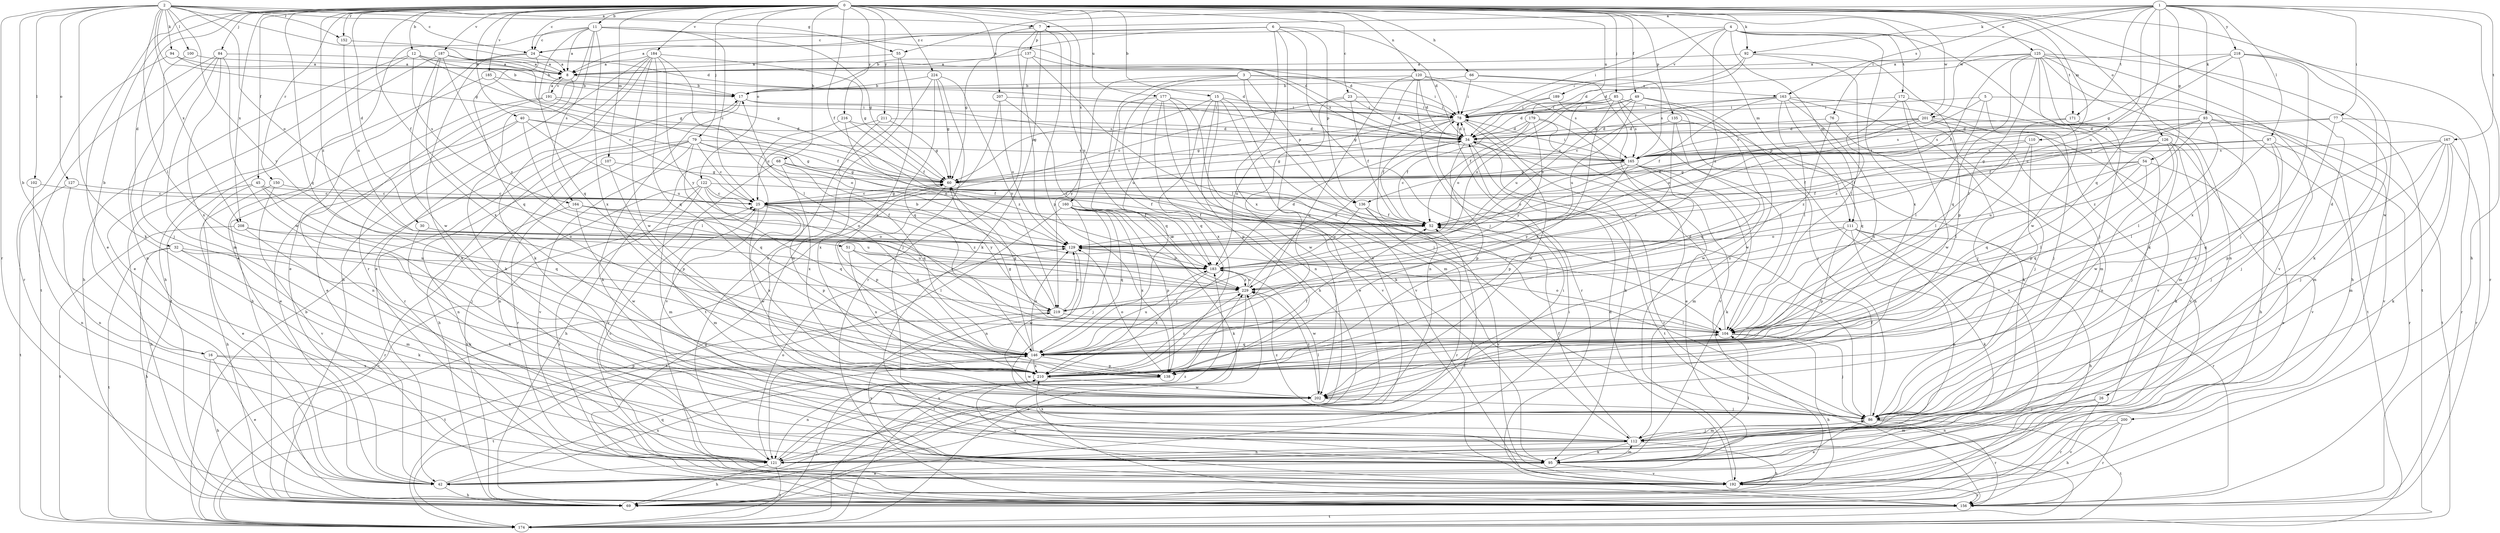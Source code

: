 strict digraph  {
0;
1;
2;
3;
4;
5;
6;
7;
8;
11;
12;
15;
16;
17;
23;
24;
25;
26;
30;
32;
34;
40;
42;
45;
49;
51;
52;
54;
55;
60;
66;
68;
69;
76;
77;
78;
79;
84;
85;
86;
92;
93;
94;
95;
97;
100;
102;
104;
107;
110;
111;
112;
120;
121;
122;
125;
126;
127;
129;
135;
136;
137;
138;
146;
150;
152;
156;
160;
163;
164;
165;
167;
171;
172;
174;
177;
179;
183;
184;
185;
187;
189;
191;
192;
200;
201;
202;
207;
208;
210;
211;
216;
218;
219;
224;
229;
0 -> 11  [label=b];
0 -> 12  [label=b];
0 -> 15  [label=b];
0 -> 16  [label=b];
0 -> 23  [label=c];
0 -> 24  [label=c];
0 -> 26  [label=d];
0 -> 30  [label=d];
0 -> 32  [label=d];
0 -> 40  [label=e];
0 -> 42  [label=e];
0 -> 45  [label=f];
0 -> 49  [label=f];
0 -> 51  [label=f];
0 -> 52  [label=f];
0 -> 66  [label=h];
0 -> 68  [label=h];
0 -> 76  [label=i];
0 -> 79  [label=j];
0 -> 84  [label=j];
0 -> 85  [label=j];
0 -> 92  [label=k];
0 -> 107  [label=m];
0 -> 110  [label=m];
0 -> 111  [label=m];
0 -> 120  [label=n];
0 -> 122  [label=o];
0 -> 125  [label=o];
0 -> 126  [label=o];
0 -> 135  [label=p];
0 -> 146  [label=q];
0 -> 150  [label=r];
0 -> 152  [label=r];
0 -> 160  [label=s];
0 -> 177  [label=u];
0 -> 179  [label=u];
0 -> 184  [label=v];
0 -> 185  [label=v];
0 -> 187  [label=v];
0 -> 200  [label=w];
0 -> 201  [label=w];
0 -> 207  [label=x];
0 -> 208  [label=x];
0 -> 211  [label=y];
0 -> 216  [label=y];
0 -> 224  [label=z];
0 -> 229  [label=z];
1 -> 7  [label=a];
1 -> 54  [label=g];
1 -> 55  [label=g];
1 -> 69  [label=h];
1 -> 77  [label=i];
1 -> 92  [label=k];
1 -> 93  [label=k];
1 -> 97  [label=l];
1 -> 146  [label=q];
1 -> 163  [label=s];
1 -> 167  [label=t];
1 -> 171  [label=t];
1 -> 183  [label=u];
1 -> 201  [label=w];
1 -> 218  [label=y];
2 -> 7  [label=a];
2 -> 16  [label=b];
2 -> 24  [label=c];
2 -> 34  [label=d];
2 -> 55  [label=g];
2 -> 60  [label=g];
2 -> 94  [label=k];
2 -> 95  [label=k];
2 -> 100  [label=l];
2 -> 102  [label=l];
2 -> 104  [label=l];
2 -> 127  [label=o];
2 -> 129  [label=o];
2 -> 152  [label=r];
2 -> 156  [label=r];
2 -> 208  [label=x];
2 -> 219  [label=y];
3 -> 69  [label=h];
3 -> 78  [label=i];
3 -> 86  [label=j];
3 -> 121  [label=n];
3 -> 136  [label=p];
3 -> 163  [label=s];
3 -> 219  [label=y];
4 -> 24  [label=c];
4 -> 78  [label=i];
4 -> 95  [label=k];
4 -> 111  [label=m];
4 -> 171  [label=t];
4 -> 172  [label=t];
4 -> 189  [label=v];
4 -> 210  [label=x];
4 -> 229  [label=z];
5 -> 78  [label=i];
5 -> 86  [label=j];
5 -> 104  [label=l];
5 -> 136  [label=p];
5 -> 174  [label=t];
6 -> 8  [label=a];
6 -> 17  [label=b];
6 -> 24  [label=c];
6 -> 34  [label=d];
6 -> 42  [label=e];
6 -> 86  [label=j];
6 -> 136  [label=p];
6 -> 210  [label=x];
7 -> 60  [label=g];
7 -> 95  [label=k];
7 -> 129  [label=o];
7 -> 137  [label=p];
7 -> 138  [label=p];
7 -> 183  [label=u];
8 -> 17  [label=b];
8 -> 95  [label=k];
8 -> 191  [label=v];
11 -> 8  [label=a];
11 -> 24  [label=c];
11 -> 25  [label=c];
11 -> 34  [label=d];
11 -> 42  [label=e];
11 -> 60  [label=g];
11 -> 146  [label=q];
11 -> 156  [label=r];
11 -> 164  [label=s];
11 -> 210  [label=x];
12 -> 8  [label=a];
12 -> 17  [label=b];
12 -> 42  [label=e];
12 -> 60  [label=g];
12 -> 69  [label=h];
12 -> 164  [label=s];
15 -> 42  [label=e];
15 -> 60  [label=g];
15 -> 78  [label=i];
15 -> 86  [label=j];
15 -> 138  [label=p];
15 -> 146  [label=q];
15 -> 192  [label=v];
16 -> 42  [label=e];
16 -> 69  [label=h];
16 -> 138  [label=p];
16 -> 210  [label=x];
17 -> 78  [label=i];
17 -> 95  [label=k];
17 -> 156  [label=r];
17 -> 165  [label=s];
23 -> 25  [label=c];
23 -> 34  [label=d];
23 -> 52  [label=f];
23 -> 78  [label=i];
23 -> 202  [label=w];
24 -> 8  [label=a];
24 -> 42  [label=e];
24 -> 95  [label=k];
24 -> 146  [label=q];
25 -> 52  [label=f];
25 -> 60  [label=g];
25 -> 112  [label=m];
25 -> 138  [label=p];
25 -> 146  [label=q];
25 -> 202  [label=w];
25 -> 210  [label=x];
26 -> 86  [label=j];
26 -> 121  [label=n];
26 -> 156  [label=r];
30 -> 95  [label=k];
30 -> 129  [label=o];
32 -> 69  [label=h];
32 -> 95  [label=k];
32 -> 112  [label=m];
32 -> 174  [label=t];
32 -> 183  [label=u];
34 -> 60  [label=g];
34 -> 78  [label=i];
34 -> 138  [label=p];
34 -> 156  [label=r];
34 -> 165  [label=s];
34 -> 174  [label=t];
40 -> 34  [label=d];
40 -> 42  [label=e];
40 -> 104  [label=l];
40 -> 121  [label=n];
40 -> 129  [label=o];
40 -> 183  [label=u];
42 -> 69  [label=h];
42 -> 146  [label=q];
42 -> 210  [label=x];
45 -> 25  [label=c];
45 -> 42  [label=e];
45 -> 69  [label=h];
45 -> 86  [label=j];
45 -> 146  [label=q];
49 -> 34  [label=d];
49 -> 78  [label=i];
49 -> 129  [label=o];
49 -> 183  [label=u];
49 -> 192  [label=v];
49 -> 202  [label=w];
51 -> 104  [label=l];
51 -> 183  [label=u];
51 -> 210  [label=x];
51 -> 229  [label=z];
52 -> 129  [label=o];
54 -> 42  [label=e];
54 -> 52  [label=f];
54 -> 60  [label=g];
54 -> 104  [label=l];
54 -> 146  [label=q];
54 -> 183  [label=u];
55 -> 8  [label=a];
55 -> 121  [label=n];
55 -> 210  [label=x];
60 -> 25  [label=c];
60 -> 138  [label=p];
66 -> 17  [label=b];
66 -> 78  [label=i];
66 -> 165  [label=s];
66 -> 192  [label=v];
68 -> 52  [label=f];
68 -> 60  [label=g];
68 -> 69  [label=h];
68 -> 146  [label=q];
68 -> 192  [label=v];
68 -> 210  [label=x];
69 -> 52  [label=f];
69 -> 78  [label=i];
76 -> 34  [label=d];
76 -> 86  [label=j];
76 -> 229  [label=z];
77 -> 34  [label=d];
77 -> 86  [label=j];
77 -> 112  [label=m];
77 -> 156  [label=r];
77 -> 165  [label=s];
78 -> 34  [label=d];
78 -> 52  [label=f];
78 -> 60  [label=g];
78 -> 95  [label=k];
78 -> 183  [label=u];
78 -> 202  [label=w];
79 -> 25  [label=c];
79 -> 60  [label=g];
79 -> 69  [label=h];
79 -> 121  [label=n];
79 -> 129  [label=o];
79 -> 146  [label=q];
79 -> 156  [label=r];
79 -> 165  [label=s];
79 -> 192  [label=v];
84 -> 8  [label=a];
84 -> 112  [label=m];
84 -> 121  [label=n];
84 -> 174  [label=t];
84 -> 202  [label=w];
84 -> 210  [label=x];
85 -> 52  [label=f];
85 -> 78  [label=i];
85 -> 86  [label=j];
85 -> 104  [label=l];
85 -> 129  [label=o];
85 -> 165  [label=s];
85 -> 183  [label=u];
85 -> 210  [label=x];
86 -> 42  [label=e];
86 -> 52  [label=f];
86 -> 112  [label=m];
86 -> 156  [label=r];
86 -> 174  [label=t];
86 -> 229  [label=z];
92 -> 8  [label=a];
92 -> 34  [label=d];
92 -> 78  [label=i];
92 -> 104  [label=l];
92 -> 138  [label=p];
93 -> 25  [label=c];
93 -> 34  [label=d];
93 -> 52  [label=f];
93 -> 104  [label=l];
93 -> 165  [label=s];
93 -> 174  [label=t];
93 -> 192  [label=v];
93 -> 229  [label=z];
94 -> 8  [label=a];
94 -> 17  [label=b];
94 -> 156  [label=r];
95 -> 42  [label=e];
95 -> 104  [label=l];
95 -> 112  [label=m];
95 -> 192  [label=v];
97 -> 60  [label=g];
97 -> 86  [label=j];
97 -> 104  [label=l];
97 -> 156  [label=r];
97 -> 165  [label=s];
97 -> 210  [label=x];
100 -> 8  [label=a];
100 -> 86  [label=j];
102 -> 25  [label=c];
102 -> 121  [label=n];
104 -> 34  [label=d];
104 -> 60  [label=g];
104 -> 69  [label=h];
104 -> 86  [label=j];
104 -> 129  [label=o];
104 -> 146  [label=q];
107 -> 60  [label=g];
107 -> 121  [label=n];
107 -> 138  [label=p];
110 -> 52  [label=f];
110 -> 104  [label=l];
110 -> 138  [label=p];
110 -> 165  [label=s];
111 -> 69  [label=h];
111 -> 95  [label=k];
111 -> 121  [label=n];
111 -> 129  [label=o];
111 -> 138  [label=p];
111 -> 156  [label=r];
111 -> 229  [label=z];
112 -> 52  [label=f];
112 -> 69  [label=h];
112 -> 86  [label=j];
112 -> 95  [label=k];
112 -> 121  [label=n];
112 -> 210  [label=x];
120 -> 17  [label=b];
120 -> 34  [label=d];
120 -> 78  [label=i];
120 -> 121  [label=n];
120 -> 146  [label=q];
120 -> 156  [label=r];
120 -> 165  [label=s];
121 -> 25  [label=c];
121 -> 69  [label=h];
121 -> 78  [label=i];
121 -> 129  [label=o];
121 -> 174  [label=t];
121 -> 229  [label=z];
122 -> 25  [label=c];
122 -> 52  [label=f];
122 -> 69  [label=h];
122 -> 112  [label=m];
122 -> 146  [label=q];
122 -> 156  [label=r];
122 -> 219  [label=y];
125 -> 8  [label=a];
125 -> 34  [label=d];
125 -> 52  [label=f];
125 -> 69  [label=h];
125 -> 86  [label=j];
125 -> 104  [label=l];
125 -> 121  [label=n];
125 -> 146  [label=q];
125 -> 174  [label=t];
125 -> 192  [label=v];
125 -> 202  [label=w];
126 -> 52  [label=f];
126 -> 86  [label=j];
126 -> 95  [label=k];
126 -> 146  [label=q];
126 -> 165  [label=s];
126 -> 192  [label=v];
126 -> 202  [label=w];
127 -> 25  [label=c];
127 -> 121  [label=n];
127 -> 174  [label=t];
129 -> 183  [label=u];
129 -> 202  [label=w];
135 -> 34  [label=d];
135 -> 146  [label=q];
135 -> 202  [label=w];
135 -> 219  [label=y];
136 -> 52  [label=f];
136 -> 156  [label=r];
136 -> 183  [label=u];
136 -> 192  [label=v];
137 -> 8  [label=a];
137 -> 104  [label=l];
137 -> 156  [label=r];
137 -> 165  [label=s];
138 -> 121  [label=n];
138 -> 129  [label=o];
138 -> 192  [label=v];
146 -> 60  [label=g];
146 -> 129  [label=o];
146 -> 138  [label=p];
146 -> 174  [label=t];
146 -> 183  [label=u];
146 -> 202  [label=w];
146 -> 210  [label=x];
150 -> 25  [label=c];
150 -> 69  [label=h];
150 -> 192  [label=v];
152 -> 34  [label=d];
152 -> 183  [label=u];
156 -> 60  [label=g];
156 -> 174  [label=t];
160 -> 52  [label=f];
160 -> 86  [label=j];
160 -> 95  [label=k];
160 -> 121  [label=n];
160 -> 138  [label=p];
160 -> 146  [label=q];
160 -> 174  [label=t];
160 -> 183  [label=u];
160 -> 210  [label=x];
163 -> 25  [label=c];
163 -> 52  [label=f];
163 -> 69  [label=h];
163 -> 78  [label=i];
163 -> 86  [label=j];
163 -> 104  [label=l];
163 -> 146  [label=q];
163 -> 210  [label=x];
164 -> 52  [label=f];
164 -> 129  [label=o];
164 -> 156  [label=r];
164 -> 202  [label=w];
164 -> 229  [label=z];
165 -> 25  [label=c];
165 -> 60  [label=g];
165 -> 78  [label=i];
165 -> 95  [label=k];
165 -> 112  [label=m];
165 -> 129  [label=o];
165 -> 138  [label=p];
165 -> 219  [label=y];
167 -> 86  [label=j];
167 -> 95  [label=k];
167 -> 112  [label=m];
167 -> 138  [label=p];
167 -> 146  [label=q];
167 -> 156  [label=r];
167 -> 165  [label=s];
171 -> 34  [label=d];
171 -> 104  [label=l];
171 -> 112  [label=m];
172 -> 78  [label=i];
172 -> 112  [label=m];
172 -> 192  [label=v];
172 -> 202  [label=w];
172 -> 229  [label=z];
174 -> 17  [label=b];
174 -> 25  [label=c];
174 -> 183  [label=u];
174 -> 229  [label=z];
177 -> 78  [label=i];
177 -> 95  [label=k];
177 -> 112  [label=m];
177 -> 146  [label=q];
177 -> 183  [label=u];
177 -> 192  [label=v];
177 -> 210  [label=x];
179 -> 34  [label=d];
179 -> 42  [label=e];
179 -> 52  [label=f];
179 -> 129  [label=o];
179 -> 192  [label=v];
179 -> 219  [label=y];
183 -> 34  [label=d];
183 -> 202  [label=w];
183 -> 210  [label=x];
183 -> 229  [label=z];
184 -> 8  [label=a];
184 -> 42  [label=e];
184 -> 60  [label=g];
184 -> 69  [label=h];
184 -> 95  [label=k];
184 -> 104  [label=l];
184 -> 146  [label=q];
184 -> 202  [label=w];
184 -> 219  [label=y];
185 -> 17  [label=b];
185 -> 25  [label=c];
185 -> 174  [label=t];
187 -> 8  [label=a];
187 -> 34  [label=d];
187 -> 60  [label=g];
187 -> 69  [label=h];
187 -> 202  [label=w];
187 -> 210  [label=x];
187 -> 229  [label=z];
189 -> 60  [label=g];
189 -> 78  [label=i];
189 -> 95  [label=k];
191 -> 8  [label=a];
191 -> 42  [label=e];
191 -> 52  [label=f];
191 -> 69  [label=h];
191 -> 78  [label=i];
192 -> 34  [label=d];
192 -> 156  [label=r];
192 -> 219  [label=y];
200 -> 69  [label=h];
200 -> 112  [label=m];
200 -> 156  [label=r];
200 -> 192  [label=v];
201 -> 34  [label=d];
201 -> 52  [label=f];
201 -> 69  [label=h];
201 -> 121  [label=n];
201 -> 129  [label=o];
201 -> 165  [label=s];
201 -> 192  [label=v];
202 -> 86  [label=j];
202 -> 229  [label=z];
207 -> 78  [label=i];
207 -> 129  [label=o];
207 -> 174  [label=t];
207 -> 229  [label=z];
208 -> 95  [label=k];
208 -> 129  [label=o];
208 -> 174  [label=t];
208 -> 183  [label=u];
210 -> 52  [label=f];
210 -> 104  [label=l];
210 -> 174  [label=t];
210 -> 202  [label=w];
210 -> 229  [label=z];
211 -> 25  [label=c];
211 -> 34  [label=d];
211 -> 60  [label=g];
211 -> 210  [label=x];
216 -> 34  [label=d];
216 -> 52  [label=f];
216 -> 192  [label=v];
216 -> 229  [label=z];
218 -> 8  [label=a];
218 -> 25  [label=c];
218 -> 60  [label=g];
218 -> 86  [label=j];
218 -> 95  [label=k];
218 -> 156  [label=r];
218 -> 210  [label=x];
219 -> 17  [label=b];
219 -> 104  [label=l];
219 -> 129  [label=o];
219 -> 174  [label=t];
224 -> 17  [label=b];
224 -> 60  [label=g];
224 -> 86  [label=j];
224 -> 112  [label=m];
224 -> 146  [label=q];
224 -> 219  [label=y];
229 -> 34  [label=d];
229 -> 174  [label=t];
229 -> 183  [label=u];
229 -> 219  [label=y];
}
